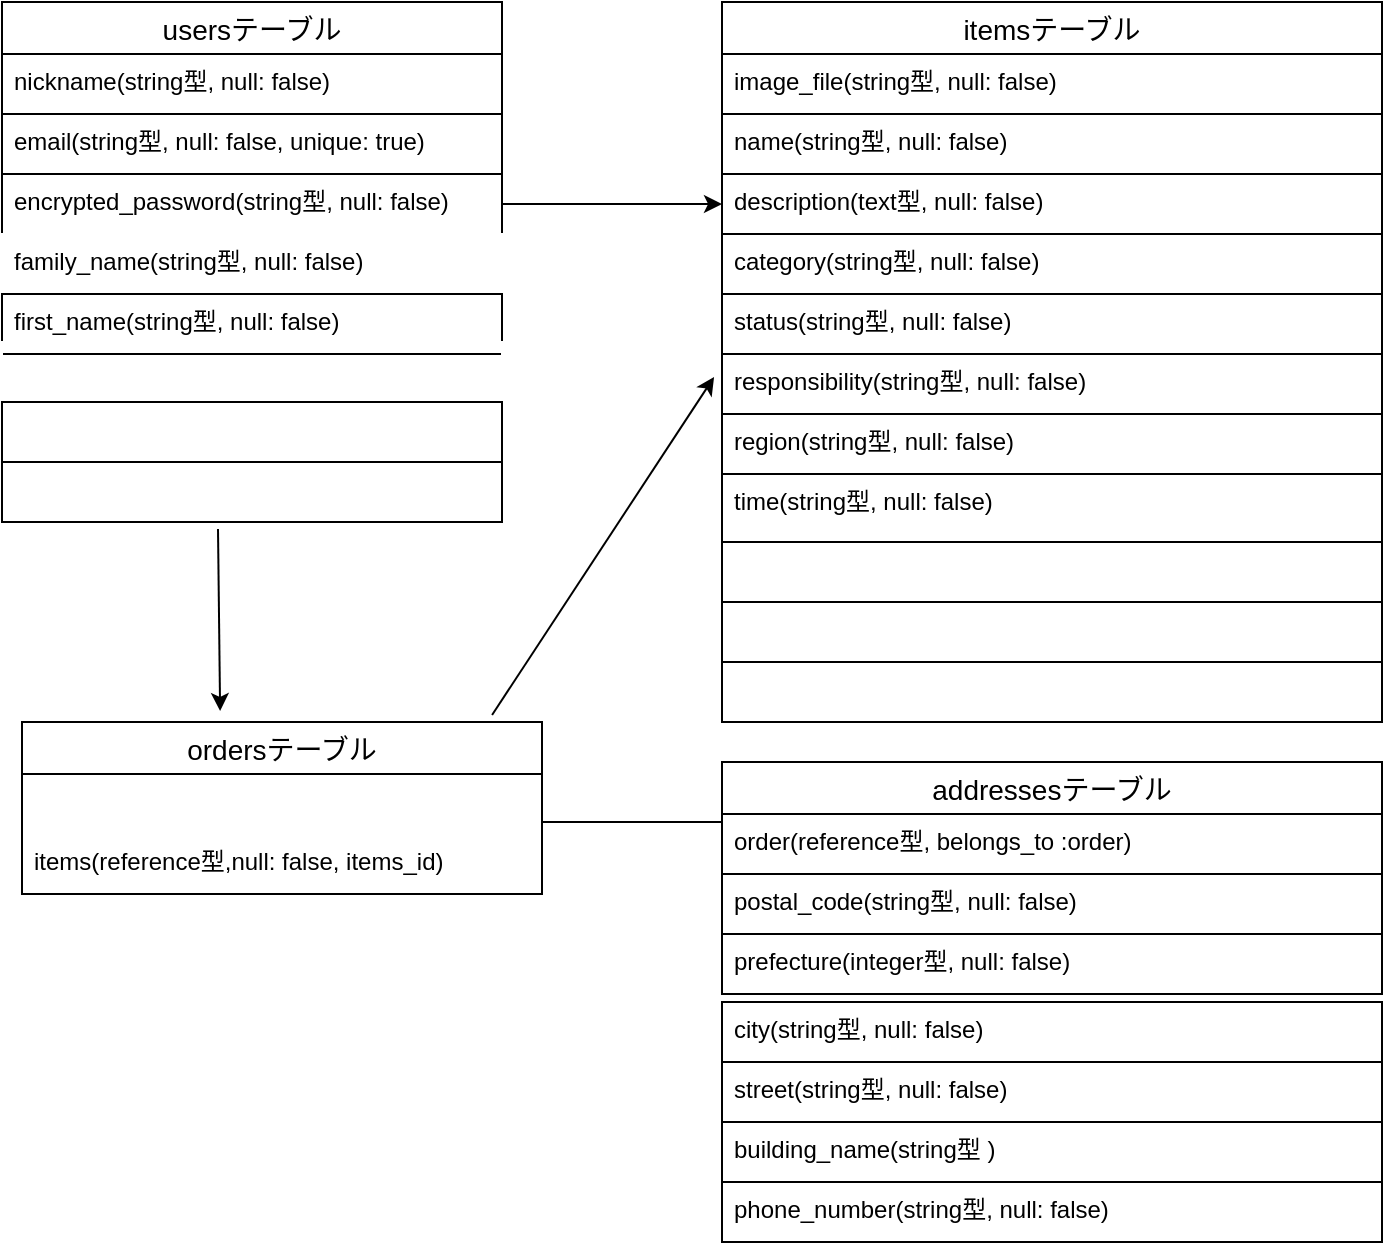 <mxfile>
    <diagram id="zwADPQg5wO3nYzi2u-J6" name="ページ1">
        <mxGraphModel dx="467" dy="619" grid="1" gridSize="10" guides="0" tooltips="1" connect="0" arrows="1" fold="1" page="1" pageScale="1" pageWidth="827" pageHeight="1169" math="0" shadow="0">
            <root>
                <mxCell id="0"/>
                <mxCell id="1" parent="0"/>
                <mxCell id="8" value="usersテーブル" style="swimlane;fontStyle=0;childLayout=stackLayout;horizontal=1;startSize=26;horizontalStack=0;resizeParent=1;resizeParentMax=0;resizeLast=0;collapsible=1;marginBottom=0;align=center;fontSize=14;fontColor=default;" vertex="1" parent="1">
                    <mxGeometry x="30" y="10" width="250" height="116" as="geometry"/>
                </mxCell>
                <mxCell id="9" value="nickname(string型, null: false)" style="text;strokeColor=none;fillColor=none;spacingLeft=4;spacingRight=4;overflow=hidden;rotatable=0;points=[[0,0.5],[1,0.5]];portConstraint=eastwest;fontSize=12;fontColor=default;" vertex="1" parent="8">
                    <mxGeometry y="26" width="250" height="30" as="geometry"/>
                </mxCell>
                <mxCell id="10" value="email(string型, null: false, unique: true)" style="text;strokeColor=default;fillColor=none;spacingLeft=4;spacingRight=4;overflow=hidden;rotatable=0;points=[[0,0.5],[1,0.5]];portConstraint=eastwest;fontSize=12;fontColor=default;" vertex="1" parent="8">
                    <mxGeometry y="56" width="250" height="30" as="geometry"/>
                </mxCell>
                <mxCell id="11" value="encrypted_password(string型, null: false)" style="text;strokeColor=default;fillColor=none;spacingLeft=4;spacingRight=4;overflow=hidden;rotatable=0;points=[[0,0.5],[1,0.5]];portConstraint=eastwest;fontSize=12;fontColor=default;" vertex="1" parent="8">
                    <mxGeometry y="86" width="250" height="30" as="geometry"/>
                </mxCell>
                <mxCell id="12" value="family_name(string型, null: false)" style="text;spacingLeft=4;spacingRight=4;overflow=hidden;rotatable=0;points=[[0,0.5],[1,0.5]];portConstraint=eastwest;fontSize=12;strokeColor=#FFFFFF;" vertex="1" parent="1">
                    <mxGeometry x="30" y="126" width="250" height="30" as="geometry"/>
                </mxCell>
                <mxCell id="13" value="first_name(string型, null: false)" style="text;strokeColor=default;fillColor=none;spacingLeft=4;spacingRight=4;overflow=hidden;rotatable=0;points=[[0,0.5],[1,0.5]];portConstraint=eastwest;fontSize=12;fontColor=default;" vertex="1" parent="1">
                    <mxGeometry x="30" y="156" width="250" height="30" as="geometry"/>
                </mxCell>
                <mxCell id="16" value="ordersテーブル" style="swimlane;fontStyle=0;childLayout=stackLayout;horizontal=1;startSize=26;horizontalStack=0;resizeParent=1;resizeParentMax=0;resizeLast=0;collapsible=1;marginBottom=0;align=center;fontSize=14;strokeColor=default;fontColor=default;" vertex="1" parent="1">
                    <mxGeometry x="40" y="370" width="260" height="86" as="geometry"/>
                </mxCell>
                <mxCell id="18" value="user(reference型,null: false, user_id)" style="text;strokeColor=none;fillColor=none;spacingLeft=4;spacingRight=4;overflow=hidden;rotatable=0;points=[[0,0.5],[1,0.5]];portConstraint=eastwest;fontSize=12;fontColor=#FFFFFF;" vertex="1" parent="16">
                    <mxGeometry y="26" width="260" height="30" as="geometry"/>
                </mxCell>
                <mxCell id="19" value="items(reference型,null: false, items_id)" style="text;strokeColor=none;fillColor=none;spacingLeft=4;spacingRight=4;overflow=hidden;rotatable=0;points=[[0,0.5],[1,0.5]];portConstraint=eastwest;fontSize=12;fontColor=default;" vertex="1" parent="16">
                    <mxGeometry y="56" width="260" height="30" as="geometry"/>
                </mxCell>
                <mxCell id="20" value="itemsテーブル" style="swimlane;fontStyle=0;childLayout=stackLayout;horizontal=1;startSize=26;horizontalStack=0;resizeParent=1;resizeParentMax=0;resizeLast=0;collapsible=1;marginBottom=0;align=center;fontSize=14;strokeColor=default;fontColor=default;" vertex="1" parent="1">
                    <mxGeometry x="390" y="10" width="330" height="116" as="geometry"/>
                </mxCell>
                <mxCell id="21" value="image_file(string型, null: false)" style="text;strokeColor=none;fillColor=none;spacingLeft=4;spacingRight=4;overflow=hidden;rotatable=0;points=[[0,0.5],[1,0.5]];portConstraint=eastwest;fontSize=12;fontColor=default;" vertex="1" parent="20">
                    <mxGeometry y="26" width="330" height="30" as="geometry"/>
                </mxCell>
                <mxCell id="22" value="name(string型, null: false)" style="text;strokeColor=default;fillColor=none;spacingLeft=4;spacingRight=4;overflow=hidden;rotatable=0;points=[[0,0.5],[1,0.5]];portConstraint=eastwest;fontSize=12;fontColor=default;" vertex="1" parent="20">
                    <mxGeometry y="56" width="330" height="30" as="geometry"/>
                </mxCell>
                <mxCell id="23" value="description(text型, null: false)" style="text;strokeColor=default;fillColor=none;spacingLeft=4;spacingRight=4;overflow=hidden;rotatable=0;points=[[0,0.5],[1,0.5]];portConstraint=eastwest;fontSize=12;fontColor=default;" vertex="1" parent="20">
                    <mxGeometry y="86" width="330" height="30" as="geometry"/>
                </mxCell>
                <mxCell id="24" value="category(string型, null: false)" style="text;strokeColor=default;fillColor=none;spacingLeft=4;spacingRight=4;overflow=hidden;rotatable=0;points=[[0,0.5],[1,0.5]];portConstraint=eastwest;fontSize=12;fontColor=default;" vertex="1" parent="1">
                    <mxGeometry x="390" y="126" width="330" height="30" as="geometry"/>
                </mxCell>
                <mxCell id="25" value="status(string型, null: false)" style="text;strokeColor=default;fillColor=none;spacingLeft=4;spacingRight=4;overflow=hidden;rotatable=0;points=[[0,0.5],[1,0.5]];portConstraint=eastwest;fontSize=12;fontColor=default;" vertex="1" parent="1">
                    <mxGeometry x="390" y="156" width="330" height="30" as="geometry"/>
                </mxCell>
                <mxCell id="26" value="responsibility(string型, null: false)" style="text;strokeColor=default;fillColor=none;spacingLeft=4;spacingRight=4;overflow=hidden;rotatable=0;points=[[0,0.5],[1,0.5]];portConstraint=eastwest;fontSize=12;fontColor=default;" vertex="1" parent="1">
                    <mxGeometry x="390" y="186" width="330" height="30" as="geometry"/>
                </mxCell>
                <mxCell id="27" value="region(string型, null: false)" style="text;strokeColor=default;fillColor=none;spacingLeft=4;spacingRight=4;overflow=hidden;rotatable=0;points=[[0,0.5],[1,0.5]];portConstraint=eastwest;fontSize=12;fontColor=default;" vertex="1" parent="1">
                    <mxGeometry x="390" y="216" width="330" height="30" as="geometry"/>
                </mxCell>
                <mxCell id="28" value="time(string型, null: false)" style="text;strokeColor=default;fillColor=none;spacingLeft=4;spacingRight=4;overflow=hidden;rotatable=0;points=[[0,0.5],[1,0.5]];portConstraint=eastwest;fontSize=12;fontColor=default;" vertex="1" parent="1">
                    <mxGeometry x="390" y="246" width="330" height="34" as="geometry"/>
                </mxCell>
                <mxCell id="29" value="addressesテーブル" style="swimlane;fontStyle=0;childLayout=stackLayout;horizontal=1;startSize=26;horizontalStack=0;resizeParent=1;resizeParentMax=0;resizeLast=0;collapsible=1;marginBottom=0;align=center;fontSize=14;strokeColor=default;fontColor=default;" vertex="1" parent="1">
                    <mxGeometry x="390" y="390" width="330" height="116" as="geometry"/>
                </mxCell>
                <mxCell id="30" value="order(reference型, belongs_to :order)" style="text;strokeColor=default;fillColor=none;spacingLeft=4;spacingRight=4;overflow=hidden;rotatable=0;points=[[0,0.5],[1,0.5]];portConstraint=eastwest;fontSize=12;fontColor=default;" vertex="1" parent="29">
                    <mxGeometry y="26" width="330" height="30" as="geometry"/>
                </mxCell>
                <mxCell id="31" value="postal_code(string型, null: false)" style="text;strokeColor=default;fillColor=none;spacingLeft=4;spacingRight=4;overflow=hidden;rotatable=0;points=[[0,0.5],[1,0.5]];portConstraint=eastwest;fontSize=12;fontColor=default;" vertex="1" parent="29">
                    <mxGeometry y="56" width="330" height="30" as="geometry"/>
                </mxCell>
                <mxCell id="32" value="prefecture(integer型, null: false)" style="text;strokeColor=none;fillColor=none;spacingLeft=4;spacingRight=4;overflow=hidden;rotatable=0;points=[[0,0.5],[1,0.5]];portConstraint=eastwest;fontSize=12;fontColor=default;" vertex="1" parent="29">
                    <mxGeometry y="86" width="330" height="30" as="geometry"/>
                </mxCell>
                <mxCell id="33" value="city(string型, null: false)" style="text;strokeColor=default;fillColor=none;spacingLeft=4;spacingRight=4;overflow=hidden;rotatable=0;points=[[0,0.5],[1,0.5]];portConstraint=eastwest;fontSize=12;fontColor=default;" vertex="1" parent="1">
                    <mxGeometry x="390" y="510" width="330" height="30" as="geometry"/>
                </mxCell>
                <mxCell id="34" value="street(string型, null: false)" style="text;strokeColor=default;fillColor=none;spacingLeft=4;spacingRight=4;overflow=hidden;rotatable=0;points=[[0,0.5],[1,0.5]];portConstraint=eastwest;fontSize=12;fontColor=default;" vertex="1" parent="1">
                    <mxGeometry x="390" y="540" width="330" height="30" as="geometry"/>
                </mxCell>
                <mxCell id="35" value="building_name(string型 )" style="text;strokeColor=default;fillColor=none;spacingLeft=4;spacingRight=4;overflow=hidden;rotatable=0;points=[[0,0.5],[1,0.5]];portConstraint=eastwest;fontSize=12;fontColor=default;" vertex="1" parent="1">
                    <mxGeometry x="390" y="570" width="330" height="30" as="geometry"/>
                </mxCell>
                <mxCell id="36" value="phone_number(string型, null: false)" style="text;strokeColor=default;fillColor=none;spacingLeft=4;spacingRight=4;overflow=hidden;rotatable=0;points=[[0,0.5],[1,0.5]];portConstraint=eastwest;fontSize=12;fontColor=default;" vertex="1" parent="1">
                    <mxGeometry x="390" y="600" width="330" height="30" as="geometry"/>
                </mxCell>
                <mxCell id="41" value="" style="line;strokeWidth=1;rotatable=0;dashed=0;labelPosition=right;align=left;verticalAlign=middle;spacingTop=0;spacingLeft=6;points=[];portConstraint=eastwest;strokeColor=default;fontColor=default;" vertex="1" parent="1">
                    <mxGeometry x="300" y="340" width="90" height="160" as="geometry"/>
                </mxCell>
                <mxCell id="42" style="edgeStyle=none;html=1;entryX=0;entryY=0.5;entryDx=0;entryDy=0;entryPerimeter=0;fontColor=default;" edge="1" parent="1" source="11" target="23">
                    <mxGeometry relative="1" as="geometry"/>
                </mxCell>
                <mxCell id="44" style="edgeStyle=none;html=1;entryX=-0.012;entryY=0.383;entryDx=0;entryDy=0;entryPerimeter=0;fontColor=default;exitX=0.904;exitY=-0.041;exitDx=0;exitDy=0;exitPerimeter=0;" edge="1" parent="1" source="16" target="26">
                    <mxGeometry relative="1" as="geometry">
                        <mxPoint x="290" y="320" as="sourcePoint"/>
                        <mxPoint x="289.93" y="440" as="targetPoint"/>
                    </mxGeometry>
                </mxCell>
                <mxCell id="45" value="family_name_kana(string型, null: false)" style="text;strokeColor=#FFFFFF;fillColor=none;spacingLeft=4;spacingRight=4;overflow=hidden;rotatable=0;points=[[0,0.5],[1,0.5]];portConstraint=eastwest;fontSize=12;fontColor=#FFFFFF;gradientColor=default;" vertex="1" parent="1">
                    <mxGeometry x="30" y="180" width="250" height="30" as="geometry"/>
                </mxCell>
                <mxCell id="46" value="first_name_kana(string型, null: false)" style="text;strokeColor=default;fillColor=none;spacingLeft=4;spacingRight=4;overflow=hidden;rotatable=0;points=[[0,0.5],[1,0.5]];portConstraint=eastwest;fontSize=12;fontColor=#FFFFFF;" vertex="1" parent="1">
                    <mxGeometry x="30" y="210" width="250" height="30" as="geometry"/>
                </mxCell>
                <mxCell id="47" value="birthdate(datek型, null: false)" style="text;strokeColor=default;fillColor=none;spacingLeft=4;spacingRight=4;overflow=hidden;rotatable=0;points=[[0,0.5],[1,0.5]];portConstraint=eastwest;fontSize=12;fontColor=#FFFFFF;" vertex="1" parent="1">
                    <mxGeometry x="30" y="240" width="250" height="30" as="geometry"/>
                </mxCell>
                <mxCell id="48" style="edgeStyle=none;html=1;fontColor=default;exitX=0.432;exitY=1.117;exitDx=0;exitDy=0;exitPerimeter=0;entryX=0.381;entryY=-0.064;entryDx=0;entryDy=0;entryPerimeter=0;" edge="1" parent="1" source="47" target="16">
                    <mxGeometry relative="1" as="geometry">
                        <mxPoint x="110" y="300" as="sourcePoint"/>
                        <mxPoint x="138" y="360" as="targetPoint"/>
                    </mxGeometry>
                </mxCell>
                <mxCell id="49" value="pirce(integer型, null: false)" style="text;strokeColor=default;fillColor=none;spacingLeft=4;spacingRight=4;overflow=hidden;rotatable=0;points=[[0,0.5],[1,0.5]];portConstraint=eastwest;fontSize=12;fontColor=#FFFFFF;" vertex="1" parent="1">
                    <mxGeometry x="390" y="280" width="330" height="30" as="geometry"/>
                </mxCell>
                <mxCell id="50" value="user(reference型, null: false, user_id)" style="text;strokeColor=default;fillColor=none;spacingLeft=4;spacingRight=4;overflow=hidden;rotatable=0;points=[[0,0.5],[1,0.5]];portConstraint=eastwest;fontSize=12;fontColor=#FFFFFF;" vertex="1" parent="1">
                    <mxGeometry x="390" y="310" width="330" height="30" as="geometry"/>
                </mxCell>
                <mxCell id="51" value="order(reference型, null: false, order_id)" style="text;strokeColor=default;fillColor=none;spacingLeft=4;spacingRight=4;overflow=hidden;rotatable=0;points=[[0,0.5],[1,0.5]];portConstraint=eastwest;fontSize=12;fontColor=#FFFFFF;" vertex="1" parent="1">
                    <mxGeometry x="390" y="340" width="330" height="30" as="geometry"/>
                </mxCell>
            </root>
        </mxGraphModel>
    </diagram>
</mxfile>